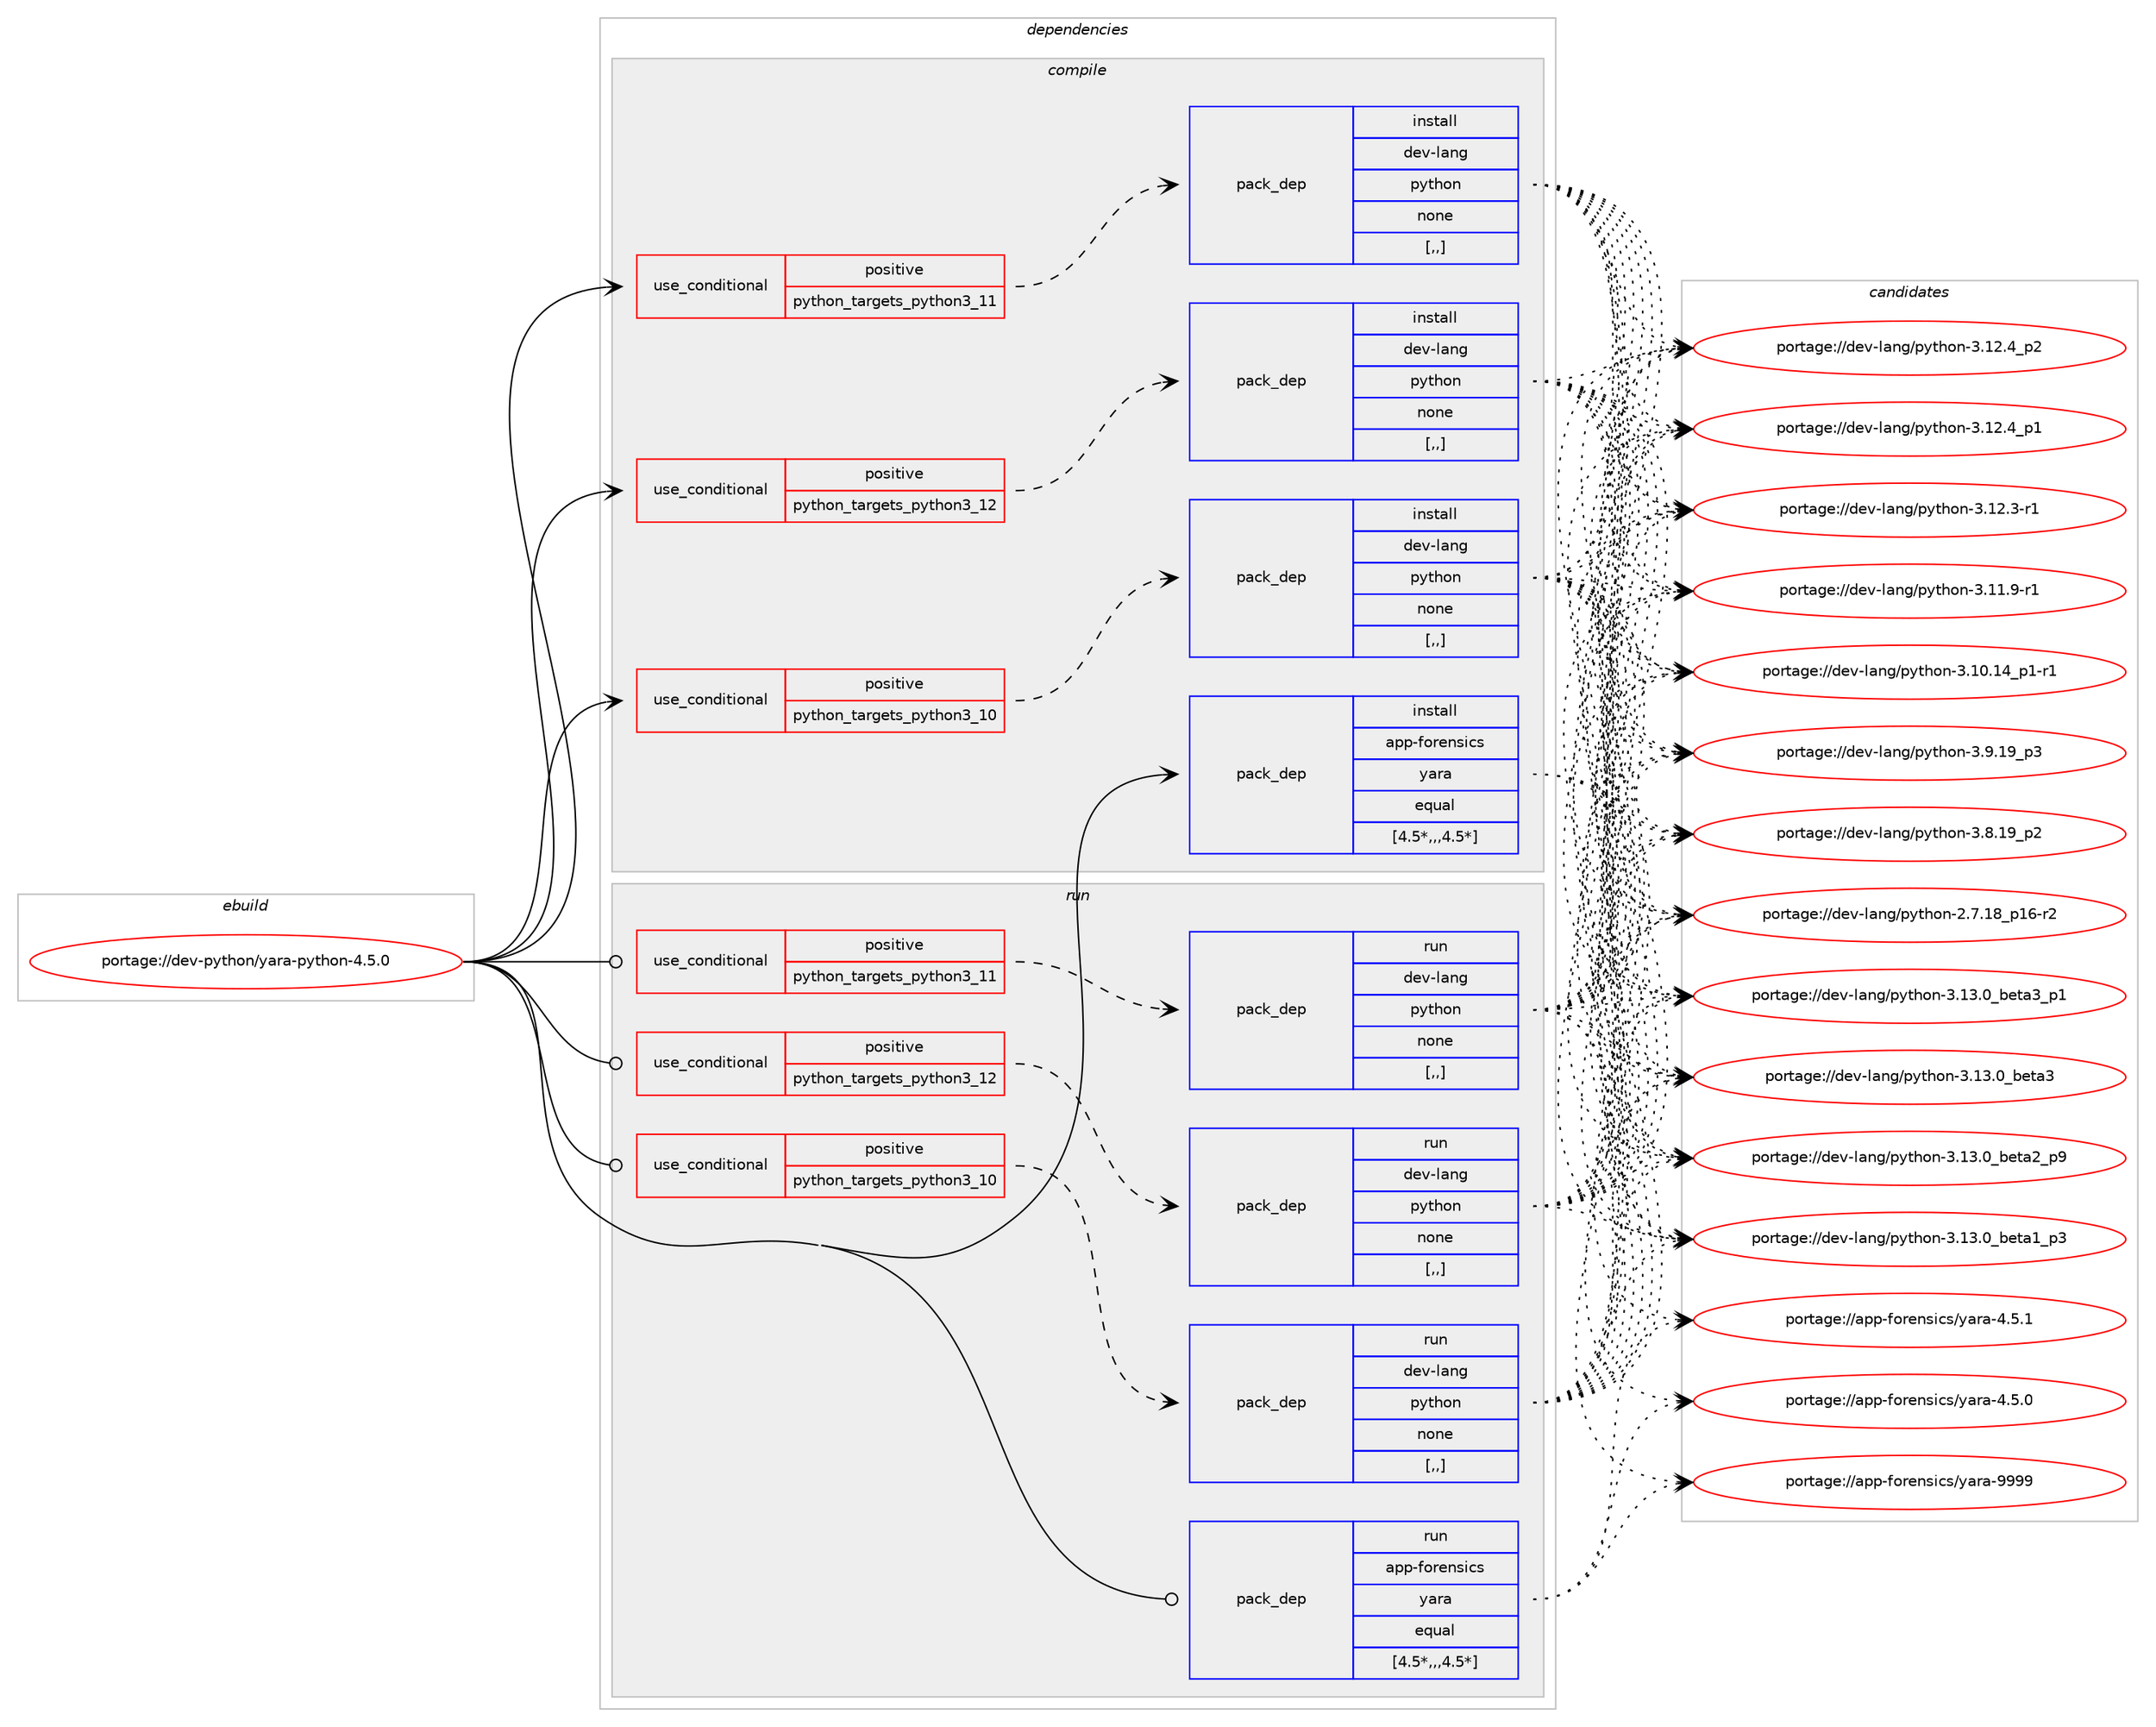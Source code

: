 digraph prolog {

# *************
# Graph options
# *************

newrank=true;
concentrate=true;
compound=true;
graph [rankdir=LR,fontname=Helvetica,fontsize=10,ranksep=1.5];#, ranksep=2.5, nodesep=0.2];
edge  [arrowhead=vee];
node  [fontname=Helvetica,fontsize=10];

# **********
# The ebuild
# **********

subgraph cluster_leftcol {
color=gray;
rank=same;
label=<<i>ebuild</i>>;
id [label="portage://dev-python/yara-python-4.5.0", color=red, width=4, href="../dev-python/yara-python-4.5.0.svg"];
}

# ****************
# The dependencies
# ****************

subgraph cluster_midcol {
color=gray;
label=<<i>dependencies</i>>;
subgraph cluster_compile {
fillcolor="#eeeeee";
style=filled;
label=<<i>compile</i>>;
subgraph cond41016 {
dependency166781 [label=<<TABLE BORDER="0" CELLBORDER="1" CELLSPACING="0" CELLPADDING="4"><TR><TD ROWSPAN="3" CELLPADDING="10">use_conditional</TD></TR><TR><TD>positive</TD></TR><TR><TD>python_targets_python3_10</TD></TR></TABLE>>, shape=none, color=red];
subgraph pack124504 {
dependency166782 [label=<<TABLE BORDER="0" CELLBORDER="1" CELLSPACING="0" CELLPADDING="4" WIDTH="220"><TR><TD ROWSPAN="6" CELLPADDING="30">pack_dep</TD></TR><TR><TD WIDTH="110">install</TD></TR><TR><TD>dev-lang</TD></TR><TR><TD>python</TD></TR><TR><TD>none</TD></TR><TR><TD>[,,]</TD></TR></TABLE>>, shape=none, color=blue];
}
dependency166781:e -> dependency166782:w [weight=20,style="dashed",arrowhead="vee"];
}
id:e -> dependency166781:w [weight=20,style="solid",arrowhead="vee"];
subgraph cond41017 {
dependency166783 [label=<<TABLE BORDER="0" CELLBORDER="1" CELLSPACING="0" CELLPADDING="4"><TR><TD ROWSPAN="3" CELLPADDING="10">use_conditional</TD></TR><TR><TD>positive</TD></TR><TR><TD>python_targets_python3_11</TD></TR></TABLE>>, shape=none, color=red];
subgraph pack124505 {
dependency166784 [label=<<TABLE BORDER="0" CELLBORDER="1" CELLSPACING="0" CELLPADDING="4" WIDTH="220"><TR><TD ROWSPAN="6" CELLPADDING="30">pack_dep</TD></TR><TR><TD WIDTH="110">install</TD></TR><TR><TD>dev-lang</TD></TR><TR><TD>python</TD></TR><TR><TD>none</TD></TR><TR><TD>[,,]</TD></TR></TABLE>>, shape=none, color=blue];
}
dependency166783:e -> dependency166784:w [weight=20,style="dashed",arrowhead="vee"];
}
id:e -> dependency166783:w [weight=20,style="solid",arrowhead="vee"];
subgraph cond41018 {
dependency166785 [label=<<TABLE BORDER="0" CELLBORDER="1" CELLSPACING="0" CELLPADDING="4"><TR><TD ROWSPAN="3" CELLPADDING="10">use_conditional</TD></TR><TR><TD>positive</TD></TR><TR><TD>python_targets_python3_12</TD></TR></TABLE>>, shape=none, color=red];
subgraph pack124506 {
dependency166786 [label=<<TABLE BORDER="0" CELLBORDER="1" CELLSPACING="0" CELLPADDING="4" WIDTH="220"><TR><TD ROWSPAN="6" CELLPADDING="30">pack_dep</TD></TR><TR><TD WIDTH="110">install</TD></TR><TR><TD>dev-lang</TD></TR><TR><TD>python</TD></TR><TR><TD>none</TD></TR><TR><TD>[,,]</TD></TR></TABLE>>, shape=none, color=blue];
}
dependency166785:e -> dependency166786:w [weight=20,style="dashed",arrowhead="vee"];
}
id:e -> dependency166785:w [weight=20,style="solid",arrowhead="vee"];
subgraph pack124507 {
dependency166787 [label=<<TABLE BORDER="0" CELLBORDER="1" CELLSPACING="0" CELLPADDING="4" WIDTH="220"><TR><TD ROWSPAN="6" CELLPADDING="30">pack_dep</TD></TR><TR><TD WIDTH="110">install</TD></TR><TR><TD>app-forensics</TD></TR><TR><TD>yara</TD></TR><TR><TD>equal</TD></TR><TR><TD>[4.5*,,,4.5*]</TD></TR></TABLE>>, shape=none, color=blue];
}
id:e -> dependency166787:w [weight=20,style="solid",arrowhead="vee"];
}
subgraph cluster_compileandrun {
fillcolor="#eeeeee";
style=filled;
label=<<i>compile and run</i>>;
}
subgraph cluster_run {
fillcolor="#eeeeee";
style=filled;
label=<<i>run</i>>;
subgraph cond41019 {
dependency166788 [label=<<TABLE BORDER="0" CELLBORDER="1" CELLSPACING="0" CELLPADDING="4"><TR><TD ROWSPAN="3" CELLPADDING="10">use_conditional</TD></TR><TR><TD>positive</TD></TR><TR><TD>python_targets_python3_10</TD></TR></TABLE>>, shape=none, color=red];
subgraph pack124508 {
dependency166789 [label=<<TABLE BORDER="0" CELLBORDER="1" CELLSPACING="0" CELLPADDING="4" WIDTH="220"><TR><TD ROWSPAN="6" CELLPADDING="30">pack_dep</TD></TR><TR><TD WIDTH="110">run</TD></TR><TR><TD>dev-lang</TD></TR><TR><TD>python</TD></TR><TR><TD>none</TD></TR><TR><TD>[,,]</TD></TR></TABLE>>, shape=none, color=blue];
}
dependency166788:e -> dependency166789:w [weight=20,style="dashed",arrowhead="vee"];
}
id:e -> dependency166788:w [weight=20,style="solid",arrowhead="odot"];
subgraph cond41020 {
dependency166790 [label=<<TABLE BORDER="0" CELLBORDER="1" CELLSPACING="0" CELLPADDING="4"><TR><TD ROWSPAN="3" CELLPADDING="10">use_conditional</TD></TR><TR><TD>positive</TD></TR><TR><TD>python_targets_python3_11</TD></TR></TABLE>>, shape=none, color=red];
subgraph pack124509 {
dependency166791 [label=<<TABLE BORDER="0" CELLBORDER="1" CELLSPACING="0" CELLPADDING="4" WIDTH="220"><TR><TD ROWSPAN="6" CELLPADDING="30">pack_dep</TD></TR><TR><TD WIDTH="110">run</TD></TR><TR><TD>dev-lang</TD></TR><TR><TD>python</TD></TR><TR><TD>none</TD></TR><TR><TD>[,,]</TD></TR></TABLE>>, shape=none, color=blue];
}
dependency166790:e -> dependency166791:w [weight=20,style="dashed",arrowhead="vee"];
}
id:e -> dependency166790:w [weight=20,style="solid",arrowhead="odot"];
subgraph cond41021 {
dependency166792 [label=<<TABLE BORDER="0" CELLBORDER="1" CELLSPACING="0" CELLPADDING="4"><TR><TD ROWSPAN="3" CELLPADDING="10">use_conditional</TD></TR><TR><TD>positive</TD></TR><TR><TD>python_targets_python3_12</TD></TR></TABLE>>, shape=none, color=red];
subgraph pack124510 {
dependency166793 [label=<<TABLE BORDER="0" CELLBORDER="1" CELLSPACING="0" CELLPADDING="4" WIDTH="220"><TR><TD ROWSPAN="6" CELLPADDING="30">pack_dep</TD></TR><TR><TD WIDTH="110">run</TD></TR><TR><TD>dev-lang</TD></TR><TR><TD>python</TD></TR><TR><TD>none</TD></TR><TR><TD>[,,]</TD></TR></TABLE>>, shape=none, color=blue];
}
dependency166792:e -> dependency166793:w [weight=20,style="dashed",arrowhead="vee"];
}
id:e -> dependency166792:w [weight=20,style="solid",arrowhead="odot"];
subgraph pack124511 {
dependency166794 [label=<<TABLE BORDER="0" CELLBORDER="1" CELLSPACING="0" CELLPADDING="4" WIDTH="220"><TR><TD ROWSPAN="6" CELLPADDING="30">pack_dep</TD></TR><TR><TD WIDTH="110">run</TD></TR><TR><TD>app-forensics</TD></TR><TR><TD>yara</TD></TR><TR><TD>equal</TD></TR><TR><TD>[4.5*,,,4.5*]</TD></TR></TABLE>>, shape=none, color=blue];
}
id:e -> dependency166794:w [weight=20,style="solid",arrowhead="odot"];
}
}

# **************
# The candidates
# **************

subgraph cluster_choices {
rank=same;
color=gray;
label=<<i>candidates</i>>;

subgraph choice124504 {
color=black;
nodesep=1;
choice10010111845108971101034711212111610411111045514649514648959810111697519511249 [label="portage://dev-lang/python-3.13.0_beta3_p1", color=red, width=4,href="../dev-lang/python-3.13.0_beta3_p1.svg"];
choice1001011184510897110103471121211161041111104551464951464895981011169751 [label="portage://dev-lang/python-3.13.0_beta3", color=red, width=4,href="../dev-lang/python-3.13.0_beta3.svg"];
choice10010111845108971101034711212111610411111045514649514648959810111697509511257 [label="portage://dev-lang/python-3.13.0_beta2_p9", color=red, width=4,href="../dev-lang/python-3.13.0_beta2_p9.svg"];
choice10010111845108971101034711212111610411111045514649514648959810111697499511251 [label="portage://dev-lang/python-3.13.0_beta1_p3", color=red, width=4,href="../dev-lang/python-3.13.0_beta1_p3.svg"];
choice100101118451089711010347112121116104111110455146495046529511250 [label="portage://dev-lang/python-3.12.4_p2", color=red, width=4,href="../dev-lang/python-3.12.4_p2.svg"];
choice100101118451089711010347112121116104111110455146495046529511249 [label="portage://dev-lang/python-3.12.4_p1", color=red, width=4,href="../dev-lang/python-3.12.4_p1.svg"];
choice100101118451089711010347112121116104111110455146495046514511449 [label="portage://dev-lang/python-3.12.3-r1", color=red, width=4,href="../dev-lang/python-3.12.3-r1.svg"];
choice100101118451089711010347112121116104111110455146494946574511449 [label="portage://dev-lang/python-3.11.9-r1", color=red, width=4,href="../dev-lang/python-3.11.9-r1.svg"];
choice100101118451089711010347112121116104111110455146494846495295112494511449 [label="portage://dev-lang/python-3.10.14_p1-r1", color=red, width=4,href="../dev-lang/python-3.10.14_p1-r1.svg"];
choice100101118451089711010347112121116104111110455146574649579511251 [label="portage://dev-lang/python-3.9.19_p3", color=red, width=4,href="../dev-lang/python-3.9.19_p3.svg"];
choice100101118451089711010347112121116104111110455146564649579511250 [label="portage://dev-lang/python-3.8.19_p2", color=red, width=4,href="../dev-lang/python-3.8.19_p2.svg"];
choice100101118451089711010347112121116104111110455046554649569511249544511450 [label="portage://dev-lang/python-2.7.18_p16-r2", color=red, width=4,href="../dev-lang/python-2.7.18_p16-r2.svg"];
dependency166782:e -> choice10010111845108971101034711212111610411111045514649514648959810111697519511249:w [style=dotted,weight="100"];
dependency166782:e -> choice1001011184510897110103471121211161041111104551464951464895981011169751:w [style=dotted,weight="100"];
dependency166782:e -> choice10010111845108971101034711212111610411111045514649514648959810111697509511257:w [style=dotted,weight="100"];
dependency166782:e -> choice10010111845108971101034711212111610411111045514649514648959810111697499511251:w [style=dotted,weight="100"];
dependency166782:e -> choice100101118451089711010347112121116104111110455146495046529511250:w [style=dotted,weight="100"];
dependency166782:e -> choice100101118451089711010347112121116104111110455146495046529511249:w [style=dotted,weight="100"];
dependency166782:e -> choice100101118451089711010347112121116104111110455146495046514511449:w [style=dotted,weight="100"];
dependency166782:e -> choice100101118451089711010347112121116104111110455146494946574511449:w [style=dotted,weight="100"];
dependency166782:e -> choice100101118451089711010347112121116104111110455146494846495295112494511449:w [style=dotted,weight="100"];
dependency166782:e -> choice100101118451089711010347112121116104111110455146574649579511251:w [style=dotted,weight="100"];
dependency166782:e -> choice100101118451089711010347112121116104111110455146564649579511250:w [style=dotted,weight="100"];
dependency166782:e -> choice100101118451089711010347112121116104111110455046554649569511249544511450:w [style=dotted,weight="100"];
}
subgraph choice124505 {
color=black;
nodesep=1;
choice10010111845108971101034711212111610411111045514649514648959810111697519511249 [label="portage://dev-lang/python-3.13.0_beta3_p1", color=red, width=4,href="../dev-lang/python-3.13.0_beta3_p1.svg"];
choice1001011184510897110103471121211161041111104551464951464895981011169751 [label="portage://dev-lang/python-3.13.0_beta3", color=red, width=4,href="../dev-lang/python-3.13.0_beta3.svg"];
choice10010111845108971101034711212111610411111045514649514648959810111697509511257 [label="portage://dev-lang/python-3.13.0_beta2_p9", color=red, width=4,href="../dev-lang/python-3.13.0_beta2_p9.svg"];
choice10010111845108971101034711212111610411111045514649514648959810111697499511251 [label="portage://dev-lang/python-3.13.0_beta1_p3", color=red, width=4,href="../dev-lang/python-3.13.0_beta1_p3.svg"];
choice100101118451089711010347112121116104111110455146495046529511250 [label="portage://dev-lang/python-3.12.4_p2", color=red, width=4,href="../dev-lang/python-3.12.4_p2.svg"];
choice100101118451089711010347112121116104111110455146495046529511249 [label="portage://dev-lang/python-3.12.4_p1", color=red, width=4,href="../dev-lang/python-3.12.4_p1.svg"];
choice100101118451089711010347112121116104111110455146495046514511449 [label="portage://dev-lang/python-3.12.3-r1", color=red, width=4,href="../dev-lang/python-3.12.3-r1.svg"];
choice100101118451089711010347112121116104111110455146494946574511449 [label="portage://dev-lang/python-3.11.9-r1", color=red, width=4,href="../dev-lang/python-3.11.9-r1.svg"];
choice100101118451089711010347112121116104111110455146494846495295112494511449 [label="portage://dev-lang/python-3.10.14_p1-r1", color=red, width=4,href="../dev-lang/python-3.10.14_p1-r1.svg"];
choice100101118451089711010347112121116104111110455146574649579511251 [label="portage://dev-lang/python-3.9.19_p3", color=red, width=4,href="../dev-lang/python-3.9.19_p3.svg"];
choice100101118451089711010347112121116104111110455146564649579511250 [label="portage://dev-lang/python-3.8.19_p2", color=red, width=4,href="../dev-lang/python-3.8.19_p2.svg"];
choice100101118451089711010347112121116104111110455046554649569511249544511450 [label="portage://dev-lang/python-2.7.18_p16-r2", color=red, width=4,href="../dev-lang/python-2.7.18_p16-r2.svg"];
dependency166784:e -> choice10010111845108971101034711212111610411111045514649514648959810111697519511249:w [style=dotted,weight="100"];
dependency166784:e -> choice1001011184510897110103471121211161041111104551464951464895981011169751:w [style=dotted,weight="100"];
dependency166784:e -> choice10010111845108971101034711212111610411111045514649514648959810111697509511257:w [style=dotted,weight="100"];
dependency166784:e -> choice10010111845108971101034711212111610411111045514649514648959810111697499511251:w [style=dotted,weight="100"];
dependency166784:e -> choice100101118451089711010347112121116104111110455146495046529511250:w [style=dotted,weight="100"];
dependency166784:e -> choice100101118451089711010347112121116104111110455146495046529511249:w [style=dotted,weight="100"];
dependency166784:e -> choice100101118451089711010347112121116104111110455146495046514511449:w [style=dotted,weight="100"];
dependency166784:e -> choice100101118451089711010347112121116104111110455146494946574511449:w [style=dotted,weight="100"];
dependency166784:e -> choice100101118451089711010347112121116104111110455146494846495295112494511449:w [style=dotted,weight="100"];
dependency166784:e -> choice100101118451089711010347112121116104111110455146574649579511251:w [style=dotted,weight="100"];
dependency166784:e -> choice100101118451089711010347112121116104111110455146564649579511250:w [style=dotted,weight="100"];
dependency166784:e -> choice100101118451089711010347112121116104111110455046554649569511249544511450:w [style=dotted,weight="100"];
}
subgraph choice124506 {
color=black;
nodesep=1;
choice10010111845108971101034711212111610411111045514649514648959810111697519511249 [label="portage://dev-lang/python-3.13.0_beta3_p1", color=red, width=4,href="../dev-lang/python-3.13.0_beta3_p1.svg"];
choice1001011184510897110103471121211161041111104551464951464895981011169751 [label="portage://dev-lang/python-3.13.0_beta3", color=red, width=4,href="../dev-lang/python-3.13.0_beta3.svg"];
choice10010111845108971101034711212111610411111045514649514648959810111697509511257 [label="portage://dev-lang/python-3.13.0_beta2_p9", color=red, width=4,href="../dev-lang/python-3.13.0_beta2_p9.svg"];
choice10010111845108971101034711212111610411111045514649514648959810111697499511251 [label="portage://dev-lang/python-3.13.0_beta1_p3", color=red, width=4,href="../dev-lang/python-3.13.0_beta1_p3.svg"];
choice100101118451089711010347112121116104111110455146495046529511250 [label="portage://dev-lang/python-3.12.4_p2", color=red, width=4,href="../dev-lang/python-3.12.4_p2.svg"];
choice100101118451089711010347112121116104111110455146495046529511249 [label="portage://dev-lang/python-3.12.4_p1", color=red, width=4,href="../dev-lang/python-3.12.4_p1.svg"];
choice100101118451089711010347112121116104111110455146495046514511449 [label="portage://dev-lang/python-3.12.3-r1", color=red, width=4,href="../dev-lang/python-3.12.3-r1.svg"];
choice100101118451089711010347112121116104111110455146494946574511449 [label="portage://dev-lang/python-3.11.9-r1", color=red, width=4,href="../dev-lang/python-3.11.9-r1.svg"];
choice100101118451089711010347112121116104111110455146494846495295112494511449 [label="portage://dev-lang/python-3.10.14_p1-r1", color=red, width=4,href="../dev-lang/python-3.10.14_p1-r1.svg"];
choice100101118451089711010347112121116104111110455146574649579511251 [label="portage://dev-lang/python-3.9.19_p3", color=red, width=4,href="../dev-lang/python-3.9.19_p3.svg"];
choice100101118451089711010347112121116104111110455146564649579511250 [label="portage://dev-lang/python-3.8.19_p2", color=red, width=4,href="../dev-lang/python-3.8.19_p2.svg"];
choice100101118451089711010347112121116104111110455046554649569511249544511450 [label="portage://dev-lang/python-2.7.18_p16-r2", color=red, width=4,href="../dev-lang/python-2.7.18_p16-r2.svg"];
dependency166786:e -> choice10010111845108971101034711212111610411111045514649514648959810111697519511249:w [style=dotted,weight="100"];
dependency166786:e -> choice1001011184510897110103471121211161041111104551464951464895981011169751:w [style=dotted,weight="100"];
dependency166786:e -> choice10010111845108971101034711212111610411111045514649514648959810111697509511257:w [style=dotted,weight="100"];
dependency166786:e -> choice10010111845108971101034711212111610411111045514649514648959810111697499511251:w [style=dotted,weight="100"];
dependency166786:e -> choice100101118451089711010347112121116104111110455146495046529511250:w [style=dotted,weight="100"];
dependency166786:e -> choice100101118451089711010347112121116104111110455146495046529511249:w [style=dotted,weight="100"];
dependency166786:e -> choice100101118451089711010347112121116104111110455146495046514511449:w [style=dotted,weight="100"];
dependency166786:e -> choice100101118451089711010347112121116104111110455146494946574511449:w [style=dotted,weight="100"];
dependency166786:e -> choice100101118451089711010347112121116104111110455146494846495295112494511449:w [style=dotted,weight="100"];
dependency166786:e -> choice100101118451089711010347112121116104111110455146574649579511251:w [style=dotted,weight="100"];
dependency166786:e -> choice100101118451089711010347112121116104111110455146564649579511250:w [style=dotted,weight="100"];
dependency166786:e -> choice100101118451089711010347112121116104111110455046554649569511249544511450:w [style=dotted,weight="100"];
}
subgraph choice124507 {
color=black;
nodesep=1;
choice9711211245102111114101110115105991154712197114974557575757 [label="portage://app-forensics/yara-9999", color=red, width=4,href="../app-forensics/yara-9999.svg"];
choice971121124510211111410111011510599115471219711497455246534649 [label="portage://app-forensics/yara-4.5.1", color=red, width=4,href="../app-forensics/yara-4.5.1.svg"];
choice971121124510211111410111011510599115471219711497455246534648 [label="portage://app-forensics/yara-4.5.0", color=red, width=4,href="../app-forensics/yara-4.5.0.svg"];
dependency166787:e -> choice9711211245102111114101110115105991154712197114974557575757:w [style=dotted,weight="100"];
dependency166787:e -> choice971121124510211111410111011510599115471219711497455246534649:w [style=dotted,weight="100"];
dependency166787:e -> choice971121124510211111410111011510599115471219711497455246534648:w [style=dotted,weight="100"];
}
subgraph choice124508 {
color=black;
nodesep=1;
choice10010111845108971101034711212111610411111045514649514648959810111697519511249 [label="portage://dev-lang/python-3.13.0_beta3_p1", color=red, width=4,href="../dev-lang/python-3.13.0_beta3_p1.svg"];
choice1001011184510897110103471121211161041111104551464951464895981011169751 [label="portage://dev-lang/python-3.13.0_beta3", color=red, width=4,href="../dev-lang/python-3.13.0_beta3.svg"];
choice10010111845108971101034711212111610411111045514649514648959810111697509511257 [label="portage://dev-lang/python-3.13.0_beta2_p9", color=red, width=4,href="../dev-lang/python-3.13.0_beta2_p9.svg"];
choice10010111845108971101034711212111610411111045514649514648959810111697499511251 [label="portage://dev-lang/python-3.13.0_beta1_p3", color=red, width=4,href="../dev-lang/python-3.13.0_beta1_p3.svg"];
choice100101118451089711010347112121116104111110455146495046529511250 [label="portage://dev-lang/python-3.12.4_p2", color=red, width=4,href="../dev-lang/python-3.12.4_p2.svg"];
choice100101118451089711010347112121116104111110455146495046529511249 [label="portage://dev-lang/python-3.12.4_p1", color=red, width=4,href="../dev-lang/python-3.12.4_p1.svg"];
choice100101118451089711010347112121116104111110455146495046514511449 [label="portage://dev-lang/python-3.12.3-r1", color=red, width=4,href="../dev-lang/python-3.12.3-r1.svg"];
choice100101118451089711010347112121116104111110455146494946574511449 [label="portage://dev-lang/python-3.11.9-r1", color=red, width=4,href="../dev-lang/python-3.11.9-r1.svg"];
choice100101118451089711010347112121116104111110455146494846495295112494511449 [label="portage://dev-lang/python-3.10.14_p1-r1", color=red, width=4,href="../dev-lang/python-3.10.14_p1-r1.svg"];
choice100101118451089711010347112121116104111110455146574649579511251 [label="portage://dev-lang/python-3.9.19_p3", color=red, width=4,href="../dev-lang/python-3.9.19_p3.svg"];
choice100101118451089711010347112121116104111110455146564649579511250 [label="portage://dev-lang/python-3.8.19_p2", color=red, width=4,href="../dev-lang/python-3.8.19_p2.svg"];
choice100101118451089711010347112121116104111110455046554649569511249544511450 [label="portage://dev-lang/python-2.7.18_p16-r2", color=red, width=4,href="../dev-lang/python-2.7.18_p16-r2.svg"];
dependency166789:e -> choice10010111845108971101034711212111610411111045514649514648959810111697519511249:w [style=dotted,weight="100"];
dependency166789:e -> choice1001011184510897110103471121211161041111104551464951464895981011169751:w [style=dotted,weight="100"];
dependency166789:e -> choice10010111845108971101034711212111610411111045514649514648959810111697509511257:w [style=dotted,weight="100"];
dependency166789:e -> choice10010111845108971101034711212111610411111045514649514648959810111697499511251:w [style=dotted,weight="100"];
dependency166789:e -> choice100101118451089711010347112121116104111110455146495046529511250:w [style=dotted,weight="100"];
dependency166789:e -> choice100101118451089711010347112121116104111110455146495046529511249:w [style=dotted,weight="100"];
dependency166789:e -> choice100101118451089711010347112121116104111110455146495046514511449:w [style=dotted,weight="100"];
dependency166789:e -> choice100101118451089711010347112121116104111110455146494946574511449:w [style=dotted,weight="100"];
dependency166789:e -> choice100101118451089711010347112121116104111110455146494846495295112494511449:w [style=dotted,weight="100"];
dependency166789:e -> choice100101118451089711010347112121116104111110455146574649579511251:w [style=dotted,weight="100"];
dependency166789:e -> choice100101118451089711010347112121116104111110455146564649579511250:w [style=dotted,weight="100"];
dependency166789:e -> choice100101118451089711010347112121116104111110455046554649569511249544511450:w [style=dotted,weight="100"];
}
subgraph choice124509 {
color=black;
nodesep=1;
choice10010111845108971101034711212111610411111045514649514648959810111697519511249 [label="portage://dev-lang/python-3.13.0_beta3_p1", color=red, width=4,href="../dev-lang/python-3.13.0_beta3_p1.svg"];
choice1001011184510897110103471121211161041111104551464951464895981011169751 [label="portage://dev-lang/python-3.13.0_beta3", color=red, width=4,href="../dev-lang/python-3.13.0_beta3.svg"];
choice10010111845108971101034711212111610411111045514649514648959810111697509511257 [label="portage://dev-lang/python-3.13.0_beta2_p9", color=red, width=4,href="../dev-lang/python-3.13.0_beta2_p9.svg"];
choice10010111845108971101034711212111610411111045514649514648959810111697499511251 [label="portage://dev-lang/python-3.13.0_beta1_p3", color=red, width=4,href="../dev-lang/python-3.13.0_beta1_p3.svg"];
choice100101118451089711010347112121116104111110455146495046529511250 [label="portage://dev-lang/python-3.12.4_p2", color=red, width=4,href="../dev-lang/python-3.12.4_p2.svg"];
choice100101118451089711010347112121116104111110455146495046529511249 [label="portage://dev-lang/python-3.12.4_p1", color=red, width=4,href="../dev-lang/python-3.12.4_p1.svg"];
choice100101118451089711010347112121116104111110455146495046514511449 [label="portage://dev-lang/python-3.12.3-r1", color=red, width=4,href="../dev-lang/python-3.12.3-r1.svg"];
choice100101118451089711010347112121116104111110455146494946574511449 [label="portage://dev-lang/python-3.11.9-r1", color=red, width=4,href="../dev-lang/python-3.11.9-r1.svg"];
choice100101118451089711010347112121116104111110455146494846495295112494511449 [label="portage://dev-lang/python-3.10.14_p1-r1", color=red, width=4,href="../dev-lang/python-3.10.14_p1-r1.svg"];
choice100101118451089711010347112121116104111110455146574649579511251 [label="portage://dev-lang/python-3.9.19_p3", color=red, width=4,href="../dev-lang/python-3.9.19_p3.svg"];
choice100101118451089711010347112121116104111110455146564649579511250 [label="portage://dev-lang/python-3.8.19_p2", color=red, width=4,href="../dev-lang/python-3.8.19_p2.svg"];
choice100101118451089711010347112121116104111110455046554649569511249544511450 [label="portage://dev-lang/python-2.7.18_p16-r2", color=red, width=4,href="../dev-lang/python-2.7.18_p16-r2.svg"];
dependency166791:e -> choice10010111845108971101034711212111610411111045514649514648959810111697519511249:w [style=dotted,weight="100"];
dependency166791:e -> choice1001011184510897110103471121211161041111104551464951464895981011169751:w [style=dotted,weight="100"];
dependency166791:e -> choice10010111845108971101034711212111610411111045514649514648959810111697509511257:w [style=dotted,weight="100"];
dependency166791:e -> choice10010111845108971101034711212111610411111045514649514648959810111697499511251:w [style=dotted,weight="100"];
dependency166791:e -> choice100101118451089711010347112121116104111110455146495046529511250:w [style=dotted,weight="100"];
dependency166791:e -> choice100101118451089711010347112121116104111110455146495046529511249:w [style=dotted,weight="100"];
dependency166791:e -> choice100101118451089711010347112121116104111110455146495046514511449:w [style=dotted,weight="100"];
dependency166791:e -> choice100101118451089711010347112121116104111110455146494946574511449:w [style=dotted,weight="100"];
dependency166791:e -> choice100101118451089711010347112121116104111110455146494846495295112494511449:w [style=dotted,weight="100"];
dependency166791:e -> choice100101118451089711010347112121116104111110455146574649579511251:w [style=dotted,weight="100"];
dependency166791:e -> choice100101118451089711010347112121116104111110455146564649579511250:w [style=dotted,weight="100"];
dependency166791:e -> choice100101118451089711010347112121116104111110455046554649569511249544511450:w [style=dotted,weight="100"];
}
subgraph choice124510 {
color=black;
nodesep=1;
choice10010111845108971101034711212111610411111045514649514648959810111697519511249 [label="portage://dev-lang/python-3.13.0_beta3_p1", color=red, width=4,href="../dev-lang/python-3.13.0_beta3_p1.svg"];
choice1001011184510897110103471121211161041111104551464951464895981011169751 [label="portage://dev-lang/python-3.13.0_beta3", color=red, width=4,href="../dev-lang/python-3.13.0_beta3.svg"];
choice10010111845108971101034711212111610411111045514649514648959810111697509511257 [label="portage://dev-lang/python-3.13.0_beta2_p9", color=red, width=4,href="../dev-lang/python-3.13.0_beta2_p9.svg"];
choice10010111845108971101034711212111610411111045514649514648959810111697499511251 [label="portage://dev-lang/python-3.13.0_beta1_p3", color=red, width=4,href="../dev-lang/python-3.13.0_beta1_p3.svg"];
choice100101118451089711010347112121116104111110455146495046529511250 [label="portage://dev-lang/python-3.12.4_p2", color=red, width=4,href="../dev-lang/python-3.12.4_p2.svg"];
choice100101118451089711010347112121116104111110455146495046529511249 [label="portage://dev-lang/python-3.12.4_p1", color=red, width=4,href="../dev-lang/python-3.12.4_p1.svg"];
choice100101118451089711010347112121116104111110455146495046514511449 [label="portage://dev-lang/python-3.12.3-r1", color=red, width=4,href="../dev-lang/python-3.12.3-r1.svg"];
choice100101118451089711010347112121116104111110455146494946574511449 [label="portage://dev-lang/python-3.11.9-r1", color=red, width=4,href="../dev-lang/python-3.11.9-r1.svg"];
choice100101118451089711010347112121116104111110455146494846495295112494511449 [label="portage://dev-lang/python-3.10.14_p1-r1", color=red, width=4,href="../dev-lang/python-3.10.14_p1-r1.svg"];
choice100101118451089711010347112121116104111110455146574649579511251 [label="portage://dev-lang/python-3.9.19_p3", color=red, width=4,href="../dev-lang/python-3.9.19_p3.svg"];
choice100101118451089711010347112121116104111110455146564649579511250 [label="portage://dev-lang/python-3.8.19_p2", color=red, width=4,href="../dev-lang/python-3.8.19_p2.svg"];
choice100101118451089711010347112121116104111110455046554649569511249544511450 [label="portage://dev-lang/python-2.7.18_p16-r2", color=red, width=4,href="../dev-lang/python-2.7.18_p16-r2.svg"];
dependency166793:e -> choice10010111845108971101034711212111610411111045514649514648959810111697519511249:w [style=dotted,weight="100"];
dependency166793:e -> choice1001011184510897110103471121211161041111104551464951464895981011169751:w [style=dotted,weight="100"];
dependency166793:e -> choice10010111845108971101034711212111610411111045514649514648959810111697509511257:w [style=dotted,weight="100"];
dependency166793:e -> choice10010111845108971101034711212111610411111045514649514648959810111697499511251:w [style=dotted,weight="100"];
dependency166793:e -> choice100101118451089711010347112121116104111110455146495046529511250:w [style=dotted,weight="100"];
dependency166793:e -> choice100101118451089711010347112121116104111110455146495046529511249:w [style=dotted,weight="100"];
dependency166793:e -> choice100101118451089711010347112121116104111110455146495046514511449:w [style=dotted,weight="100"];
dependency166793:e -> choice100101118451089711010347112121116104111110455146494946574511449:w [style=dotted,weight="100"];
dependency166793:e -> choice100101118451089711010347112121116104111110455146494846495295112494511449:w [style=dotted,weight="100"];
dependency166793:e -> choice100101118451089711010347112121116104111110455146574649579511251:w [style=dotted,weight="100"];
dependency166793:e -> choice100101118451089711010347112121116104111110455146564649579511250:w [style=dotted,weight="100"];
dependency166793:e -> choice100101118451089711010347112121116104111110455046554649569511249544511450:w [style=dotted,weight="100"];
}
subgraph choice124511 {
color=black;
nodesep=1;
choice9711211245102111114101110115105991154712197114974557575757 [label="portage://app-forensics/yara-9999", color=red, width=4,href="../app-forensics/yara-9999.svg"];
choice971121124510211111410111011510599115471219711497455246534649 [label="portage://app-forensics/yara-4.5.1", color=red, width=4,href="../app-forensics/yara-4.5.1.svg"];
choice971121124510211111410111011510599115471219711497455246534648 [label="portage://app-forensics/yara-4.5.0", color=red, width=4,href="../app-forensics/yara-4.5.0.svg"];
dependency166794:e -> choice9711211245102111114101110115105991154712197114974557575757:w [style=dotted,weight="100"];
dependency166794:e -> choice971121124510211111410111011510599115471219711497455246534649:w [style=dotted,weight="100"];
dependency166794:e -> choice971121124510211111410111011510599115471219711497455246534648:w [style=dotted,weight="100"];
}
}

}
